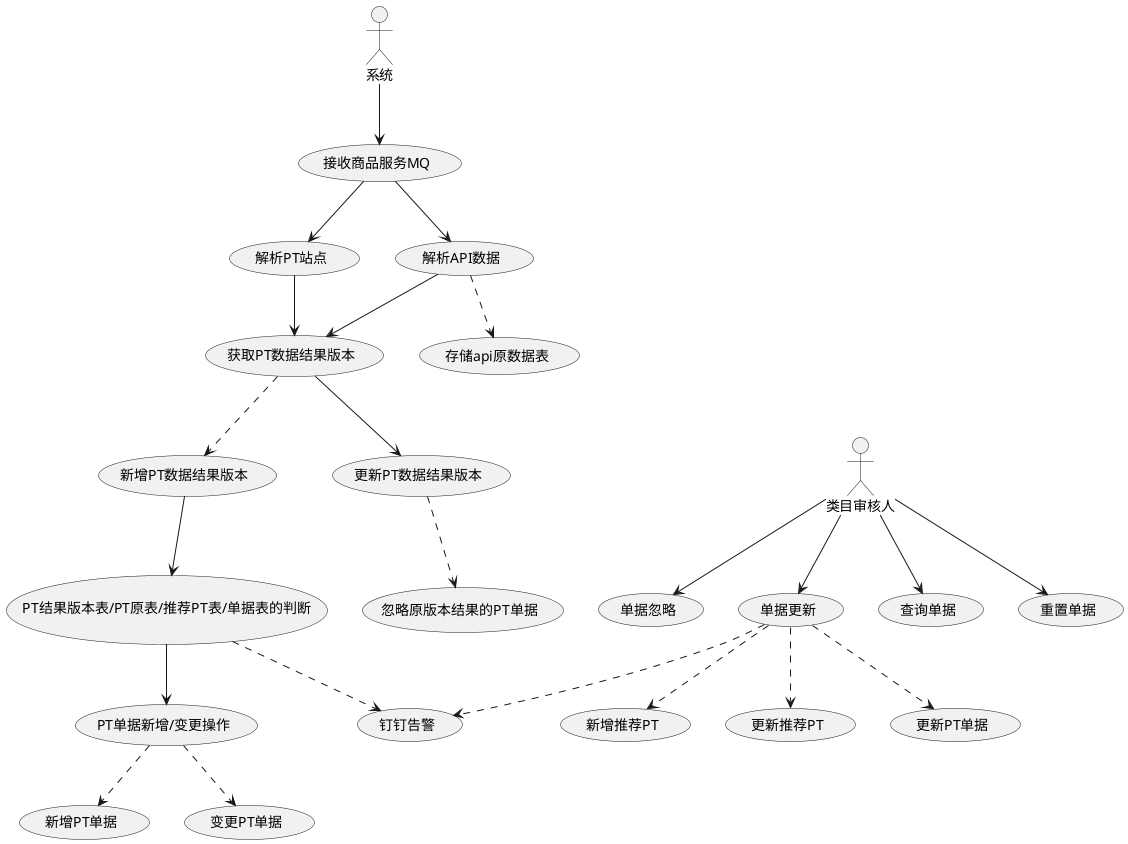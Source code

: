 @startuml

'actor A
'actor B
actor 系统 as sys
actor 类目审核人 as c


sys --> (接收商品服务MQ)
(接收商品服务MQ) -->(解析API数据)
(接收商品服务MQ) --> (解析PT站点)
(解析API数据) --> (获取PT数据结果版本)
(解析API数据) .down.>(存储api原数据表)
(解析PT站点) --> (获取PT数据结果版本)
(获取PT数据结果版本) .down.> (新增PT数据结果版本)
(获取PT数据结果版本) --> (更新PT数据结果版本)
(更新PT数据结果版本) .down.> (忽略原版本结果的PT单据)




(新增PT数据结果版本) --> (PT结果版本表/PT原表/推荐PT表/单据表的判断)
(PT结果版本表/PT原表/推荐PT表/单据表的判断) .down.> (钉钉告警)
(PT结果版本表/PT原表/推荐PT表/单据表的判断) --> (PT单据新增/变更操作)

(PT单据新增/变更操作) .down.> (新增PT单据)
(PT单据新增/变更操作) .down.>(变更PT单据)


c --> (单据忽略)
c --> (单据更新)
c --> (查询单据)
c --> (重置单据)

(单据更新) .down.>(钉钉告警)
(单据更新) .down.>(新增推荐PT)
(单据更新) .down.>(更新推荐PT)
(单据更新) .down.>(更新PT单据)

'A -up-> (up)
'A -right-> (center)
'A -down-> (down)
'A -left-> (left)

'B -up-> (up)
'B -left-> (center)
'B -right-> (right)
'B -down-> (down)

@enduml